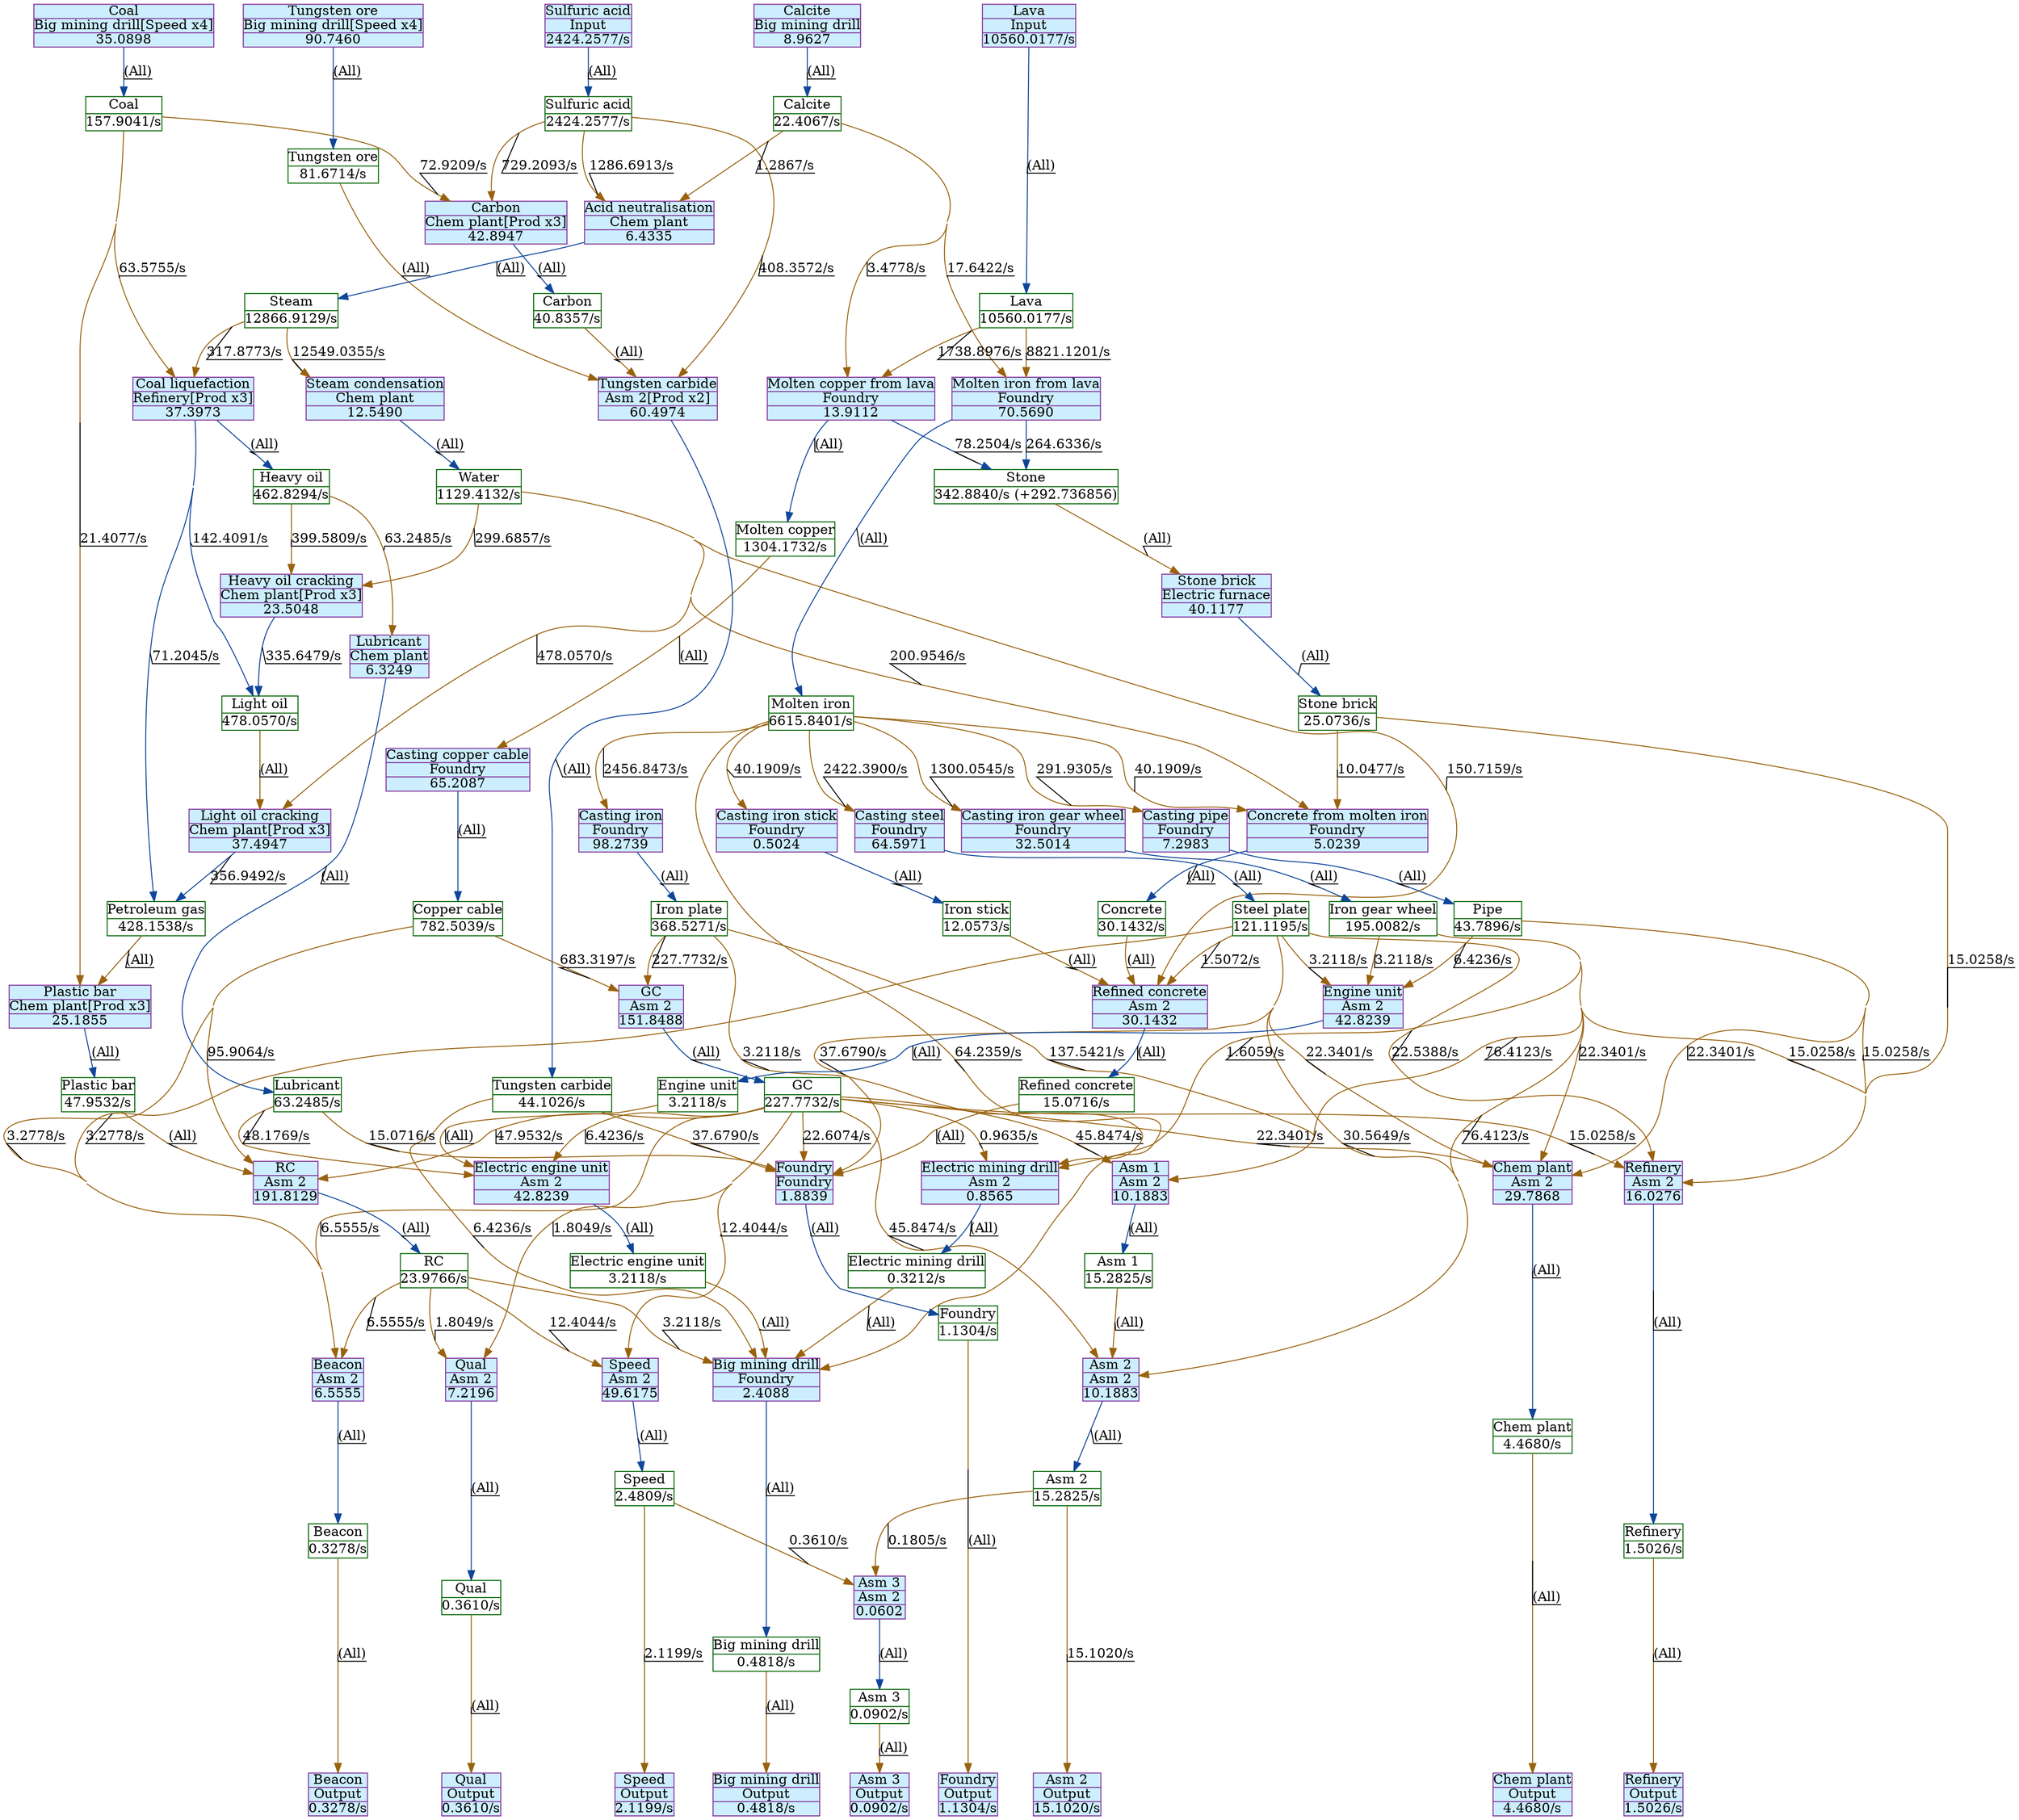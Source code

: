 digraph {
    layout="dot"
    concentrate=true
    node [shape="record"; margin=0]
    edge [decorate=true]
    0 [color="#006400"; label="{Steam|12866.9129/s}"]
    1 [color="#006400"; label="{Sulfuric acid|2424.2577/s}"]
    2 [color="#006400"; label="{Calcite|22.4067/s}"]
    3 [color="#006400"; label="{Concrete|30.1432/s}"]
    4 [color="#006400"; label="{Water|1129.4132/s}"]
    5 [color="#006400"; label="{Iron stick|12.0573/s}"]
    6 [color="#006400"; label="{Refined concrete|15.0716/s}"]
    7 [color="#006400"; label="{Steel plate|121.1195/s}"]
    8 [color="#006400"; label="{GC|227.7732/s}"]
    9 [color="#006400"; label="{Tungsten carbide|44.1026/s}"]
    10 [color="#006400"; label="{Foundry|1.1304/s}"]
    11 [color="#006400"; label="{Lubricant|63.2485/s}"]
    12 [color="#006400"; label="{Heavy oil|462.8294/s}"]
    13 [color="#006400"; label="{Light oil|478.0570/s}"]
    14 [color="#006400"; label="{Pipe|43.7896/s}"]
    15 [color="#006400"; label="{Iron gear wheel|195.0082/s}"]
    16 [color="#006400"; label="{Chem plant|4.4680/s}"]
    17 [color="#006400"; label="{Asm 2|15.2825/s}"]
    18 [color="#006400"; label="{Speed|2.4809/s}"]
    19 [color="#006400"; label="{Asm 3|0.0902/s}"]
    20 [color="#006400"; label="{Electric engine unit|3.2118/s}"]
    21 [color="#006400"; label="{Engine unit|3.2118/s}"]
    22 [color="#006400"; label="{Molten iron|6615.8401/s}"]
    23 [color="#006400"; label="{RC|23.9766/s}"]
    24 [color="#006400"; label="{Big mining drill|0.4818/s}"]
    25 [color="#006400"; label="{Tungsten ore|81.6714/s}"]
    26 [color="#006400"; label="{Carbon|40.8357/s}"]
    27 [color="#006400"; label="{Copper cable|782.5039/s}"]
    28 [color="#006400"; label="{Molten copper|1304.1732/s}"]
    29 [color="#006400"; label="{Qual|0.3610/s}"]
    30 [color="#006400"; label="{Iron plate|368.5271/s}"]
    31 [color="#006400"; label="{Electric mining drill|0.3212/s}"]
    32 [color="#006400"; label="{Petroleum gas|428.1538/s}"]
    33 [color="#006400"; label="{Lava|10560.0177/s}"]
    34 [color="#006400"; label="{Stone|342.8840/s (+292.736856)}"]
    35 [color="#006400"; label="{Stone brick|25.0736/s}"]
    36 [color="#006400"; label="{Plastic bar|47.9532/s}"]
    37 [color="#006400"; label="{Coal|157.9041/s}"]
    38 [color="#006400"; label="{Asm 1|15.2825/s}"]
    39 [color="#006400"; label="{Refinery|1.5026/s}"]
    40 [color="#006400"; label="{Beacon|0.3278/s}"]
    41 [style="filled"; color="#842e99"; fillcolor="#cceeff"; label="{Acid neutralisation|Chem plant|6.4335}"]
    42 [style="filled"; color="#842e99"; fillcolor="#cceeff"; label="{Refined concrete|Asm 2|30.1432}"]
    43 [style="filled"; color="#842e99"; fillcolor="#cceeff"; label="{Foundry|Foundry|1.8839}"]
    44 [style="filled"; color="#842e99"; fillcolor="#cceeff"; label="{Heavy oil cracking|Chem plant[Prod x3]|23.5048}"]
    45 [style="filled"; color="#842e99"; fillcolor="#cceeff"; label="{Chem plant|Asm 2|29.7868}"]
    46 [style="filled"; color="#842e99"; fillcolor="#cceeff"; label="{Asm 3|Asm 2|0.0602}"]
    47 [style="filled"; color="#842e99"; fillcolor="#cceeff"; label="{Calcite|Big mining drill|8.9627}"]
    48 [style="filled"; color="#842e99"; fillcolor="#cceeff"; label="{Electric engine unit|Asm 2|42.8239}"]
    49 [style="filled"; color="#842e99"; fillcolor="#cceeff"; label="{Casting iron gear wheel|Foundry|32.5014}"]
    50 [style="filled"; color="#842e99"; fillcolor="#cceeff"; label="{Speed|Output|2.1199/s}"]
    51 [style="filled"; color="#842e99"; fillcolor="#cceeff"; label="{Speed|Asm 2|49.6175}"]
    52 [style="filled"; color="#842e99"; fillcolor="#cceeff"; label="{Chem plant|Output|4.4680/s}"]
    53 [style="filled"; color="#842e99"; fillcolor="#cceeff"; label="{Big mining drill|Output|0.4818/s}"]
    54 [style="filled"; color="#842e99"; fillcolor="#cceeff"; label="{Casting steel|Foundry|64.5971}"]
    55 [style="filled"; color="#842e99"; fillcolor="#cceeff"; label="{Tungsten carbide|Asm 2[Prod x2]|60.4974}"]
    56 [style="filled"; color="#842e99"; fillcolor="#cceeff"; label="{Casting copper cable|Foundry|65.2087}"]
    57 [style="filled"; color="#842e99"; fillcolor="#cceeff"; label="{Qual|Output|0.3610/s}"]
    58 [style="filled"; color="#842e99"; fillcolor="#cceeff"; label="{Electric mining drill|Asm 2|0.8565}"]
    59 [style="filled"; color="#842e99"; fillcolor="#cceeff"; label="{Asm 2|Output|15.1020/s}"]
    60 [style="filled"; color="#842e99"; fillcolor="#cceeff"; label="{Light oil cracking|Chem plant[Prod x3]|37.4947}"]
    61 [style="filled"; color="#842e99"; fillcolor="#cceeff"; label="{Lava|Input|10560.0177/s}"]
    62 [style="filled"; color="#842e99"; fillcolor="#cceeff"; label="{GC|Asm 2|151.8488}"]
    63 [style="filled"; color="#842e99"; fillcolor="#cceeff"; label="{Tungsten ore|Big mining drill[Speed x4]|90.7460}"]
    64 [style="filled"; color="#842e99"; fillcolor="#cceeff"; label="{Stone brick|Electric furnace|40.1177}"]
    65 [style="filled"; color="#842e99"; fillcolor="#cceeff"; label="{Plastic bar|Chem plant[Prod x3]|25.1855}"]
    66 [style="filled"; color="#842e99"; fillcolor="#cceeff"; label="{Qual|Asm 2|7.2196}"]
    67 [style="filled"; color="#842e99"; fillcolor="#cceeff"; label="{Asm 1|Asm 2|10.1883}"]
    68 [style="filled"; color="#842e99"; fillcolor="#cceeff"; label="{Refinery|Output|1.5026/s}"]
    69 [style="filled"; color="#842e99"; fillcolor="#cceeff"; label="{Casting iron|Foundry|98.2739}"]
    70 [style="filled"; color="#842e99"; fillcolor="#cceeff"; label="{RC|Asm 2|191.8129}"]
    71 [style="filled"; color="#842e99"; fillcolor="#cceeff"; label="{Sulfuric acid|Input|2424.2577/s}"]
    72 [style="filled"; color="#842e99"; fillcolor="#cceeff"; label="{Casting pipe|Foundry|7.2983}"]
    73 [style="filled"; color="#842e99"; fillcolor="#cceeff"; label="{Coal liquefaction|Refinery[Prod x3]|37.3973}"]
    74 [style="filled"; color="#842e99"; fillcolor="#cceeff"; label="{Asm 2|Asm 2|10.1883}"]
    75 [style="filled"; color="#842e99"; fillcolor="#cceeff"; label="{Carbon|Chem plant[Prod x3]|42.8947}"]
    76 [style="filled"; color="#842e99"; fillcolor="#cceeff"; label="{Asm 3|Output|0.0902/s}"]
    77 [style="filled"; color="#842e99"; fillcolor="#cceeff"; label="{Refinery|Asm 2|16.0276}"]
    78 [style="filled"; color="#842e99"; fillcolor="#cceeff"; label="{Lubricant|Chem plant|6.3249}"]
    79 [style="filled"; color="#842e99"; fillcolor="#cceeff"; label="{Molten copper from lava|Foundry|13.9112}"]
    80 [style="filled"; color="#842e99"; fillcolor="#cceeff"; label="{Molten iron from lava|Foundry|70.5690}"]
    81 [style="filled"; color="#842e99"; fillcolor="#cceeff"; label="{Casting iron stick|Foundry|0.5024}"]
    82 [style="filled"; color="#842e99"; fillcolor="#cceeff"; label="{Concrete from molten iron|Foundry|5.0239}"]
    83 [style="filled"; color="#842e99"; fillcolor="#cceeff"; label="{Foundry|Output|1.1304/s}"]
    84 [style="filled"; color="#842e99"; fillcolor="#cceeff"; label="{Big mining drill|Foundry|2.4088}"]
    85 [style="filled"; color="#842e99"; fillcolor="#cceeff"; label="{Steam condensation|Chem plant|12.5490}"]
    86 [style="filled"; color="#842e99"; fillcolor="#cceeff"; label="{Engine unit|Asm 2|42.8239}"]
    87 [style="filled"; color="#842e99"; fillcolor="#cceeff"; label="{Beacon|Asm 2|6.5555}"]
    88 [style="filled"; color="#842e99"; fillcolor="#cceeff"; label="{Coal|Big mining drill[Speed x4]|35.0898}"]
    89 [style="filled"; color="#842e99"; fillcolor="#cceeff"; label="{Beacon|Output|0.3278/s}"]
    0 -> 73 [color="#99620f"; label="317.8773/s
"]
    0 -> 85 [color="#99620f"; label="12549.0355/s
"]
    1 -> 41 [color="#99620f"; label="1286.6913/s
"]
    1 -> 55 [color="#99620f"; label="408.3572/s
"]
    1 -> 75 [color="#99620f"; label="729.2093/s
"]
    2 -> 41 [color="#99620f"; label="1.2867/s
"]
    2 -> 79 [color="#99620f"; label="3.4778/s
"]
    2 -> 80 [color="#99620f"; label="17.6422/s
"]
    3 -> 42 [color="#99620f"; label="(All)"]
    4 -> 42 [color="#99620f"; label="150.7159/s
"]
    4 -> 44 [color="#99620f"; label="299.6857/s
"]
    4 -> 60 [color="#99620f"; label="478.0570/s
"]
    4 -> 82 [color="#99620f"; label="200.9546/s
"]
    5 -> 42 [color="#99620f"; label="(All)"]
    6 -> 43 [color="#99620f"; label="(All)"]
    7 -> 42 [color="#99620f"; label="1.5072/s
"]
    7 -> 43 [color="#99620f"; label="37.6790/s
"]
    7 -> 45 [color="#99620f"; label="22.3401/s
"]
    7 -> 74 [color="#99620f"; label="30.5649/s
"]
    7 -> 77 [color="#99620f"; label="22.5388/s
"]
    7 -> 86 [color="#99620f"; label="3.2118/s
"]
    7 -> 87 [color="#99620f"; label="3.2778/s
"]
    8 -> 43 [color="#99620f"; label="22.6074/s
"]
    8 -> 45 [color="#99620f"; label="22.3401/s
"]
    8 -> 48 [color="#99620f"; label="6.4236/s
"]
    8 -> 51 [color="#99620f"; label="12.4044/s
"]
    8 -> 58 [color="#99620f"; label="0.9635/s
"]
    8 -> 66 [color="#99620f"; label="1.8049/s
"]
    8 -> 67 [color="#99620f"; label="45.8474/s
"]
    8 -> 70 [color="#99620f"; label="47.9532/s
"]
    8 -> 74 [color="#99620f"; label="45.8474/s
"]
    8 -> 77 [color="#99620f"; label="15.0258/s
"]
    8 -> 87 [color="#99620f"; label="6.5555/s
"]
    9 -> 43 [color="#99620f"; label="37.6790/s
"]
    9 -> 84 [color="#99620f"; label="6.4236/s
"]
    10 -> 83 [color="#99620f"; label="(All)"]
    11 -> 43 [color="#99620f"; label="15.0716/s
"]
    11 -> 48 [color="#99620f"; label="48.1769/s
"]
    12 -> 44 [color="#99620f"; label="399.5809/s
"]
    12 -> 78 [color="#99620f"; label="63.2485/s
"]
    13 -> 60 [color="#99620f"; label="(All)"]
    14 -> 45 [color="#99620f"; label="22.3401/s
"]
    14 -> 77 [color="#99620f"; label="15.0258/s
"]
    14 -> 86 [color="#99620f"; label="6.4236/s
"]
    15 -> 45 [color="#99620f"; label="22.3401/s
"]
    15 -> 58 [color="#99620f"; label="1.6059/s
"]
    15 -> 67 [color="#99620f"; label="76.4123/s
"]
    15 -> 74 [color="#99620f"; label="76.4123/s
"]
    15 -> 77 [color="#99620f"; label="15.0258/s
"]
    15 -> 86 [color="#99620f"; label="3.2118/s
"]
    16 -> 52 [color="#99620f"; label="(All)"]
    17 -> 46 [color="#99620f"; label="0.1805/s
"]
    17 -> 59 [color="#99620f"; label="15.1020/s
"]
    18 -> 46 [color="#99620f"; label="0.3610/s
"]
    18 -> 50 [color="#99620f"; label="2.1199/s
"]
    19 -> 76 [color="#99620f"; label="(All)"]
    20 -> 84 [color="#99620f"; label="(All)"]
    21 -> 48 [color="#99620f"; label="(All)"]
    22 -> 49 [color="#99620f"; label="1300.0545/s
"]
    22 -> 54 [color="#99620f"; label="2422.3900/s
"]
    22 -> 69 [color="#99620f"; label="2456.8473/s
"]
    22 -> 72 [color="#99620f"; label="291.9305/s
"]
    22 -> 81 [color="#99620f"; label="40.1909/s
"]
    22 -> 82 [color="#99620f"; label="40.1909/s
"]
    22 -> 84 [color="#99620f"; label="64.2359/s
"]
    23 -> 51 [color="#99620f"; label="12.4044/s
"]
    23 -> 66 [color="#99620f"; label="1.8049/s
"]
    23 -> 84 [color="#99620f"; label="3.2118/s
"]
    23 -> 87 [color="#99620f"; label="6.5555/s
"]
    24 -> 53 [color="#99620f"; label="(All)"]
    25 -> 55 [color="#99620f"; label="(All)"]
    26 -> 55 [color="#99620f"; label="(All)"]
    27 -> 62 [color="#99620f"; label="683.3197/s
"]
    27 -> 70 [color="#99620f"; label="95.9064/s
"]
    27 -> 87 [color="#99620f"; label="3.2778/s
"]
    28 -> 56 [color="#99620f"; label="(All)"]
    29 -> 57 [color="#99620f"; label="(All)"]
    30 -> 58 [color="#99620f"; label="3.2118/s
"]
    30 -> 62 [color="#99620f"; label="227.7732/s
"]
    30 -> 67 [color="#99620f"; label="137.5421/s
"]
    31 -> 84 [color="#99620f"; label="(All)"]
    32 -> 65 [color="#99620f"; label="(All)"]
    33 -> 79 [color="#99620f"; label="1738.8976/s
"]
    33 -> 80 [color="#99620f"; label="8821.1201/s
"]
    34 -> 64 [color="#99620f"; label="(All)"]
    35 -> 77 [color="#99620f"; label="15.0258/s
"]
    35 -> 82 [color="#99620f"; label="10.0477/s
"]
    36 -> 70 [color="#99620f"; label="(All)"]
    37 -> 65 [color="#99620f"; label="21.4077/s
"]
    37 -> 73 [color="#99620f"; label="63.5755/s
"]
    37 -> 75 [color="#99620f"; label="72.9209/s
"]
    38 -> 74 [color="#99620f"; label="(All)"]
    39 -> 68 [color="#99620f"; label="(All)"]
    40 -> 89 [color="#99620f"; label="(All)"]
    41 -> 0 [color="#0f4699"; label="(All)"]
    42 -> 6 [color="#0f4699"; label="(All)"]
    43 -> 10 [color="#0f4699"; label="(All)"]
    44 -> 13 [color="#0f4699"; label="335.6479/s
"]
    45 -> 16 [color="#0f4699"; label="(All)"]
    46 -> 19 [color="#0f4699"; label="(All)"]
    47 -> 2 [color="#0f4699"; label="(All)"]
    48 -> 20 [color="#0f4699"; label="(All)"]
    49 -> 15 [color="#0f4699"; label="(All)"]
    51 -> 18 [color="#0f4699"; label="(All)"]
    54 -> 7 [color="#0f4699"; label="(All)"]
    55 -> 9 [color="#0f4699"; label="(All)"]
    56 -> 27 [color="#0f4699"; label="(All)"]
    58 -> 31 [color="#0f4699"; label="(All)"]
    60 -> 32 [color="#0f4699"; label="356.9492/s
"]
    61 -> 33 [color="#0f4699"; label="(All)"]
    62 -> 8 [color="#0f4699"; label="(All)"]
    63 -> 25 [color="#0f4699"; label="(All)"]
    64 -> 35 [color="#0f4699"; label="(All)"]
    65 -> 36 [color="#0f4699"; label="(All)"]
    66 -> 29 [color="#0f4699"; label="(All)"]
    67 -> 38 [color="#0f4699"; label="(All)"]
    69 -> 30 [color="#0f4699"; label="(All)"]
    70 -> 23 [color="#0f4699"; label="(All)"]
    71 -> 1 [color="#0f4699"; label="(All)"]
    72 -> 14 [color="#0f4699"; label="(All)"]
    73 -> 12 [color="#0f4699"; label="(All)"]
    73 -> 32 [color="#0f4699"; label="71.2045/s
"]
    73 -> 13 [color="#0f4699"; label="142.4091/s
"]
    74 -> 17 [color="#0f4699"; label="(All)"]
    75 -> 26 [color="#0f4699"; label="(All)"]
    77 -> 39 [color="#0f4699"; label="(All)"]
    78 -> 11 [color="#0f4699"; label="(All)"]
    79 -> 34 [color="#0f4699"; label="78.2504/s
"]
    79 -> 28 [color="#0f4699"; label="(All)"]
    80 -> 34 [color="#0f4699"; label="264.6336/s
"]
    80 -> 22 [color="#0f4699"; label="(All)"]
    81 -> 5 [color="#0f4699"; label="(All)"]
    82 -> 3 [color="#0f4699"; label="(All)"]
    84 -> 24 [color="#0f4699"; label="(All)"]
    85 -> 4 [color="#0f4699"; label="(All)"]
    86 -> 21 [color="#0f4699"; label="(All)"]
    87 -> 40 [color="#0f4699"; label="(All)"]
    88 -> 37 [color="#0f4699"; label="(All)"]
    subgraph {
        rank="source"
        47
        61
        63
        71
        88
    }
    subgraph {
        rank="sink"
        50
        52
        53
        57
        59
        68
        76
        83
        89
    }
}
